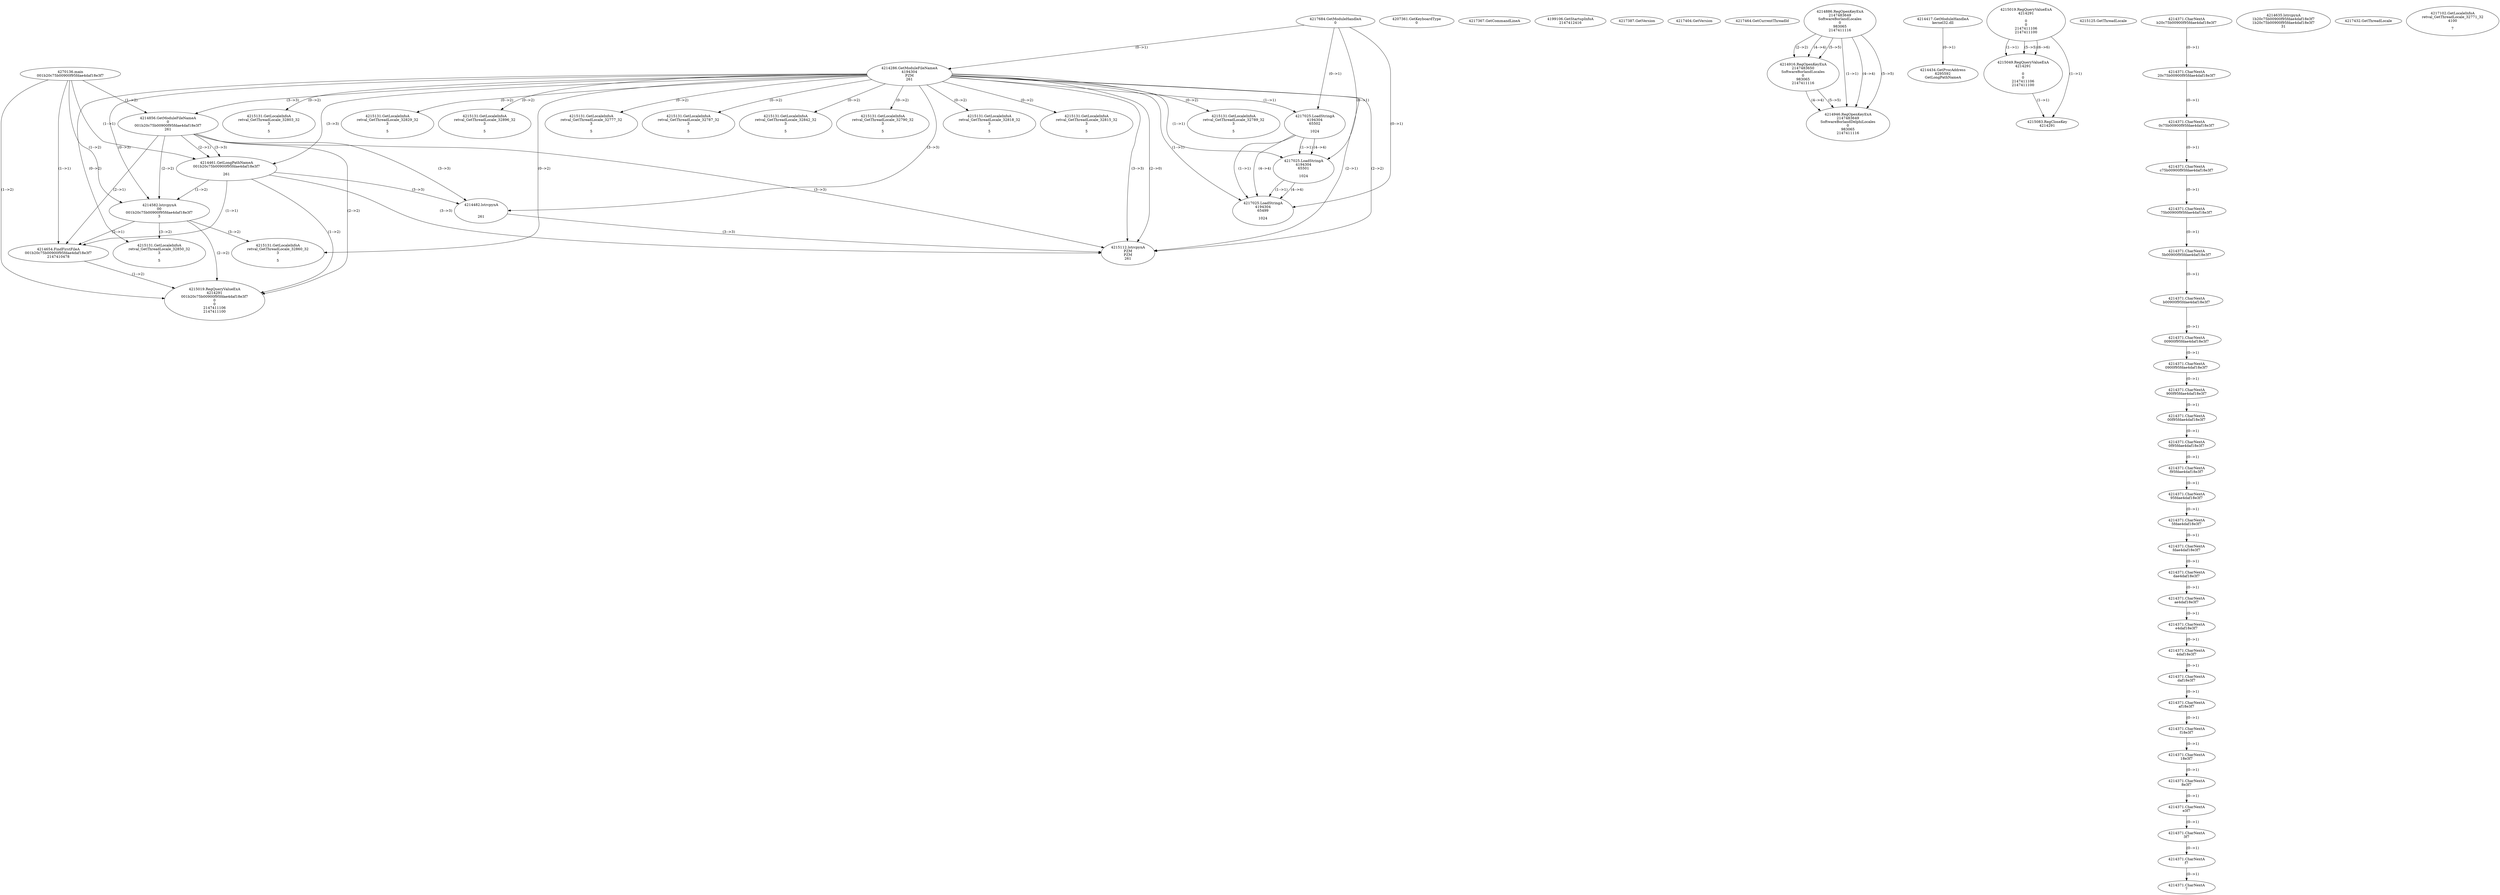 // Global SCDG with merge call
digraph {
	0 [label="4270136.main
001b20c75b00900f95fdae4daf18e3f7"]
	1 [label="4217684.GetModuleHandleA
0"]
	2 [label="4207361.GetKeyboardType
0"]
	3 [label="4217367.GetCommandLineA
"]
	4 [label="4199106.GetStartupInfoA
2147412416"]
	5 [label="4217387.GetVersion
"]
	6 [label="4217404.GetVersion
"]
	7 [label="4217464.GetCurrentThreadId
"]
	8 [label="4214286.GetModuleFileNameA
4194304
PZM
261"]
	1 -> 8 [label="(0-->1)"]
	9 [label="4214856.GetModuleFileNameA
0
001b20c75b00900f95fdae4daf18e3f7
261"]
	0 -> 9 [label="(1-->2)"]
	8 -> 9 [label="(3-->3)"]
	10 [label="4214886.RegOpenKeyExA
2147483649
Software\Borland\Locales
0
983065
2147411116"]
	11 [label="4214417.GetModuleHandleA
kernel32.dll"]
	12 [label="4214434.GetProcAddress
6295592
GetLongPathNameA"]
	11 -> 12 [label="(0-->1)"]
	13 [label="4214461.GetLongPathNameA
001b20c75b00900f95fdae4daf18e3f7

261"]
	0 -> 13 [label="(1-->1)"]
	9 -> 13 [label="(2-->1)"]
	8 -> 13 [label="(3-->3)"]
	9 -> 13 [label="(3-->3)"]
	14 [label="4214482.lstrcpynA


261"]
	8 -> 14 [label="(3-->3)"]
	9 -> 14 [label="(3-->3)"]
	13 -> 14 [label="(3-->3)"]
	15 [label="4215019.RegQueryValueExA
4214291

0
0
2147411106
2147411100"]
	16 [label="4215049.RegQueryValueExA
4214291

0
0
2147411106
2147411100"]
	15 -> 16 [label="(1-->1)"]
	15 -> 16 [label="(5-->5)"]
	15 -> 16 [label="(6-->6)"]
	17 [label="4215083.RegCloseKey
4214291"]
	15 -> 17 [label="(1-->1)"]
	16 -> 17 [label="(1-->1)"]
	18 [label="4215112.lstrcpynA
PZM
PZM
261"]
	8 -> 18 [label="(2-->1)"]
	8 -> 18 [label="(2-->2)"]
	8 -> 18 [label="(3-->3)"]
	9 -> 18 [label="(3-->3)"]
	13 -> 18 [label="(3-->3)"]
	14 -> 18 [label="(3-->3)"]
	8 -> 18 [label="(2-->0)"]
	19 [label="4215125.GetThreadLocale
"]
	20 [label="4215131.GetLocaleInfoA
retval_GetThreadLocale_32789_32
3

5"]
	8 -> 20 [label="(0-->2)"]
	21 [label="4217025.LoadStringA
4194304
65502

1024"]
	1 -> 21 [label="(0-->1)"]
	8 -> 21 [label="(1-->1)"]
	22 [label="4217025.LoadStringA
4194304
65501

1024"]
	1 -> 22 [label="(0-->1)"]
	8 -> 22 [label="(1-->1)"]
	21 -> 22 [label="(1-->1)"]
	21 -> 22 [label="(4-->4)"]
	23 [label="4214916.RegOpenKeyExA
2147483650
Software\Borland\Locales
0
983065
2147411116"]
	10 -> 23 [label="(2-->2)"]
	10 -> 23 [label="(4-->4)"]
	10 -> 23 [label="(5-->5)"]
	24 [label="4215131.GetLocaleInfoA
retval_GetThreadLocale_32803_32
3

5"]
	8 -> 24 [label="(0-->2)"]
	25 [label="4217025.LoadStringA
4194304
65499

1024"]
	1 -> 25 [label="(0-->1)"]
	8 -> 25 [label="(1-->1)"]
	21 -> 25 [label="(1-->1)"]
	22 -> 25 [label="(1-->1)"]
	21 -> 25 [label="(4-->4)"]
	22 -> 25 [label="(4-->4)"]
	26 [label="4214582.lstrcpynA
00
001b20c75b00900f95fdae4daf18e3f7
3"]
	0 -> 26 [label="(1-->2)"]
	9 -> 26 [label="(2-->2)"]
	13 -> 26 [label="(1-->2)"]
	8 -> 26 [label="(0-->3)"]
	27 [label="4214371.CharNextA
b20c75b00900f95fdae4daf18e3f7"]
	28 [label="4214371.CharNextA
20c75b00900f95fdae4daf18e3f7"]
	27 -> 28 [label="(0-->1)"]
	29 [label="4214371.CharNextA
0c75b00900f95fdae4daf18e3f7"]
	28 -> 29 [label="(0-->1)"]
	30 [label="4214371.CharNextA
c75b00900f95fdae4daf18e3f7"]
	29 -> 30 [label="(0-->1)"]
	31 [label="4214371.CharNextA
75b00900f95fdae4daf18e3f7"]
	30 -> 31 [label="(0-->1)"]
	32 [label="4214371.CharNextA
5b00900f95fdae4daf18e3f7"]
	31 -> 32 [label="(0-->1)"]
	33 [label="4214371.CharNextA
b00900f95fdae4daf18e3f7"]
	32 -> 33 [label="(0-->1)"]
	34 [label="4214371.CharNextA
00900f95fdae4daf18e3f7"]
	33 -> 34 [label="(0-->1)"]
	35 [label="4214371.CharNextA
0900f95fdae4daf18e3f7"]
	34 -> 35 [label="(0-->1)"]
	36 [label="4214371.CharNextA
900f95fdae4daf18e3f7"]
	35 -> 36 [label="(0-->1)"]
	37 [label="4214371.CharNextA
00f95fdae4daf18e3f7"]
	36 -> 37 [label="(0-->1)"]
	38 [label="4214371.CharNextA
0f95fdae4daf18e3f7"]
	37 -> 38 [label="(0-->1)"]
	39 [label="4214371.CharNextA
f95fdae4daf18e3f7"]
	38 -> 39 [label="(0-->1)"]
	40 [label="4214371.CharNextA
95fdae4daf18e3f7"]
	39 -> 40 [label="(0-->1)"]
	41 [label="4214371.CharNextA
5fdae4daf18e3f7"]
	40 -> 41 [label="(0-->1)"]
	42 [label="4214371.CharNextA
fdae4daf18e3f7"]
	41 -> 42 [label="(0-->1)"]
	43 [label="4214371.CharNextA
dae4daf18e3f7"]
	42 -> 43 [label="(0-->1)"]
	44 [label="4214371.CharNextA
ae4daf18e3f7"]
	43 -> 44 [label="(0-->1)"]
	45 [label="4214371.CharNextA
e4daf18e3f7"]
	44 -> 45 [label="(0-->1)"]
	46 [label="4214371.CharNextA
4daf18e3f7"]
	45 -> 46 [label="(0-->1)"]
	47 [label="4214371.CharNextA
daf18e3f7"]
	46 -> 47 [label="(0-->1)"]
	48 [label="4214371.CharNextA
af18e3f7"]
	47 -> 48 [label="(0-->1)"]
	49 [label="4214371.CharNextA
f18e3f7"]
	48 -> 49 [label="(0-->1)"]
	50 [label="4214371.CharNextA
18e3f7"]
	49 -> 50 [label="(0-->1)"]
	51 [label="4214371.CharNextA
8e3f7"]
	50 -> 51 [label="(0-->1)"]
	52 [label="4214371.CharNextA
e3f7"]
	51 -> 52 [label="(0-->1)"]
	53 [label="4214371.CharNextA
3f7"]
	52 -> 53 [label="(0-->1)"]
	54 [label="4214371.CharNextA
f7"]
	53 -> 54 [label="(0-->1)"]
	55 [label="4214371.CharNextA
7"]
	54 -> 55 [label="(0-->1)"]
	56 [label="4214635.lstrcpynA
1b20c75b00900f95fdae4daf18e3f7
1b20c75b00900f95fdae4daf18e3f7
31"]
	57 [label="4214654.FindFirstFileA
001b20c75b00900f95fdae4daf18e3f7
2147410478"]
	0 -> 57 [label="(1-->1)"]
	9 -> 57 [label="(2-->1)"]
	13 -> 57 [label="(1-->1)"]
	26 -> 57 [label="(2-->1)"]
	58 [label="4215019.RegQueryValueExA
4214291
001b20c75b00900f95fdae4daf18e3f7
0
0
2147411106
2147411100"]
	0 -> 58 [label="(1-->2)"]
	9 -> 58 [label="(2-->2)"]
	13 -> 58 [label="(1-->2)"]
	26 -> 58 [label="(2-->2)"]
	57 -> 58 [label="(1-->2)"]
	59 [label="4215131.GetLocaleInfoA
retval_GetThreadLocale_32850_32
3

5"]
	8 -> 59 [label="(0-->2)"]
	26 -> 59 [label="(3-->2)"]
	60 [label="4214946.RegOpenKeyExA
2147483649
Software\Borland\Delphi\Locales
0
983065
2147411116"]
	10 -> 60 [label="(1-->1)"]
	10 -> 60 [label="(4-->4)"]
	23 -> 60 [label="(4-->4)"]
	10 -> 60 [label="(5-->5)"]
	23 -> 60 [label="(5-->5)"]
	61 [label="4215131.GetLocaleInfoA
retval_GetThreadLocale_32829_32
3

5"]
	8 -> 61 [label="(0-->2)"]
	62 [label="4217432.GetThreadLocale
"]
	63 [label="4217102.GetLocaleInfoA
retval_GetThreadLocale_32771_32
4100

7"]
	64 [label="4215131.GetLocaleInfoA
retval_GetThreadLocale_32896_32
3

5"]
	8 -> 64 [label="(0-->2)"]
	65 [label="4215131.GetLocaleInfoA
retval_GetThreadLocale_32777_32
3

5"]
	8 -> 65 [label="(0-->2)"]
	66 [label="4215131.GetLocaleInfoA
retval_GetThreadLocale_32787_32
3

5"]
	8 -> 66 [label="(0-->2)"]
	67 [label="4215131.GetLocaleInfoA
retval_GetThreadLocale_32842_32
3

5"]
	8 -> 67 [label="(0-->2)"]
	68 [label="4215131.GetLocaleInfoA
retval_GetThreadLocale_32790_32
3

5"]
	8 -> 68 [label="(0-->2)"]
	69 [label="4215131.GetLocaleInfoA
retval_GetThreadLocale_32818_32
3

5"]
	8 -> 69 [label="(0-->2)"]
	70 [label="4215131.GetLocaleInfoA
retval_GetThreadLocale_32815_32
3

5"]
	8 -> 70 [label="(0-->2)"]
	71 [label="4215131.GetLocaleInfoA
retval_GetThreadLocale_32860_32
3

5"]
	8 -> 71 [label="(0-->2)"]
	26 -> 71 [label="(3-->2)"]
}
